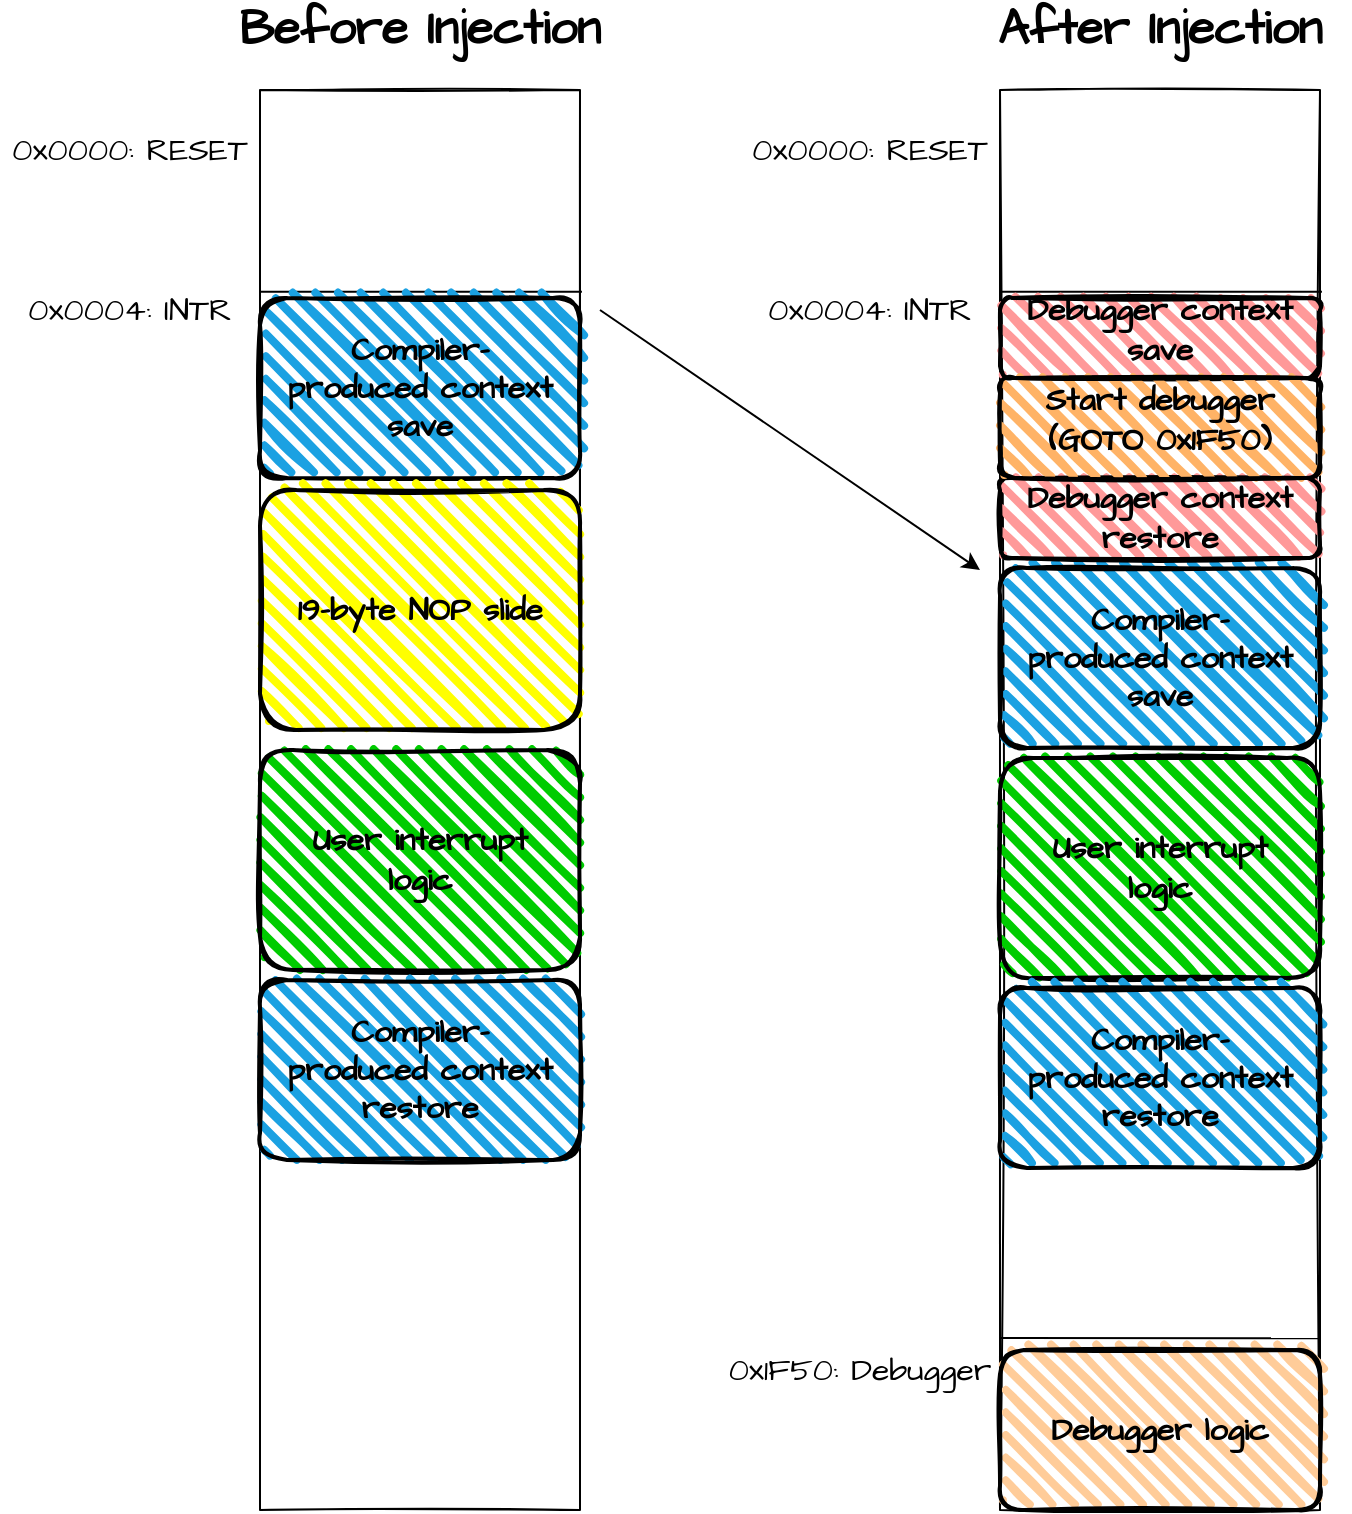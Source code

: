 <mxfile version="13.7.8" type="device"><diagram id="fbvAIdhng8Jhwm2fm62t" name="Page-1"><mxGraphModel dx="1422" dy="700" grid="1" gridSize="10" guides="1" tooltips="1" connect="1" arrows="1" fold="1" page="1" pageScale="1" pageWidth="850" pageHeight="1100" math="0" shadow="0"><root><mxCell id="0"/><mxCell id="1" parent="0"/><mxCell id="6QSeg8sD3gBiwQOqvMBP-2" value="" style="rounded=0;whiteSpace=wrap;html=1;sketch=1;" parent="1" vertex="1"><mxGeometry x="210" y="120" width="160" height="710" as="geometry"/></mxCell><mxCell id="6QSeg8sD3gBiwQOqvMBP-3" value="" style="endArrow=none;html=1;entryX=1.006;entryY=0.142;entryDx=0;entryDy=0;entryPerimeter=0;exitX=0;exitY=0.142;exitDx=0;exitDy=0;exitPerimeter=0;" parent="1" source="6QSeg8sD3gBiwQOqvMBP-2" target="6QSeg8sD3gBiwQOqvMBP-2" edge="1"><mxGeometry width="50" height="50" relative="1" as="geometry"><mxPoint x="400" y="420" as="sourcePoint"/><mxPoint x="450" y="370" as="targetPoint"/></mxGeometry></mxCell><mxCell id="6QSeg8sD3gBiwQOqvMBP-4" value="0x0000: RESET" style="text;html=1;strokeColor=none;fillColor=none;align=center;verticalAlign=middle;whiteSpace=wrap;rounded=0;sketch=1;fontFamily=Architects Daughter;fontSize=16;fontSource=https%3A%2F%2Ffonts.googleapis.com%2Fcss%3Ffamily%3DArchitects%2BDaughter;" parent="1" vertex="1"><mxGeometry x="80" y="140" width="130" height="20" as="geometry"/></mxCell><mxCell id="6QSeg8sD3gBiwQOqvMBP-5" value="0x0004: INTR" style="text;html=1;strokeColor=none;fillColor=none;align=center;verticalAlign=middle;whiteSpace=wrap;rounded=0;sketch=1;fontFamily=Architects Daughter;fontSize=16;fontSource=https%3A%2F%2Ffonts.googleapis.com%2Fcss%3Ffamily%3DArchitects%2BDaughter;" parent="1" vertex="1"><mxGeometry x="80" y="220" width="130" height="20" as="geometry"/></mxCell><mxCell id="6QSeg8sD3gBiwQOqvMBP-12" value="" style="rounded=1;whiteSpace=wrap;html=1;strokeWidth=2;fillWeight=4;hachureGap=8;hachureAngle=45;fillColor=#1ba1e2;sketch=1;fontFamily=Architects Daughter;fontSize=16;" parent="1" vertex="1"><mxGeometry x="210" y="224" width="160" height="90" as="geometry"/></mxCell><mxCell id="6QSeg8sD3gBiwQOqvMBP-6" value="Compiler-produced context save" style="text;html=1;strokeColor=none;fillColor=none;align=center;verticalAlign=middle;whiteSpace=wrap;rounded=0;sketch=1;fontFamily=Architects Daughter;fontSize=16;fontStyle=1" parent="1" vertex="1"><mxGeometry x="220" y="254" width="140" height="30" as="geometry"/></mxCell><mxCell id="6QSeg8sD3gBiwQOqvMBP-13" value="" style="rounded=1;whiteSpace=wrap;html=1;strokeWidth=2;fillWeight=4;hachureGap=8;hachureAngle=45;sketch=1;fontFamily=Architects Daughter;fontSize=16;fillColor=#FFFF00;" parent="1" vertex="1"><mxGeometry x="210" y="320" width="160" height="120" as="geometry"/></mxCell><mxCell id="6QSeg8sD3gBiwQOqvMBP-14" value="19-byte NOP slide" style="text;html=1;strokeColor=none;fillColor=none;align=center;verticalAlign=middle;whiteSpace=wrap;rounded=0;sketch=1;fontFamily=Architects Daughter;fontSize=16;fontStyle=1" parent="1" vertex="1"><mxGeometry x="220" y="365" width="140" height="30" as="geometry"/></mxCell><mxCell id="6QSeg8sD3gBiwQOqvMBP-15" value="" style="rounded=1;whiteSpace=wrap;html=1;strokeWidth=2;fillWeight=4;hachureGap=8;hachureAngle=45;sketch=1;fontFamily=Architects Daughter;fontSize=16;fillColor=#00CC00;" parent="1" vertex="1"><mxGeometry x="210" y="450" width="160" height="110" as="geometry"/></mxCell><mxCell id="6QSeg8sD3gBiwQOqvMBP-16" value="User interrupt logic" style="text;html=1;strokeColor=none;fillColor=none;align=center;verticalAlign=middle;whiteSpace=wrap;rounded=0;sketch=1;fontFamily=Architects Daughter;fontSize=16;fontStyle=1" parent="1" vertex="1"><mxGeometry x="220" y="490" width="140" height="30" as="geometry"/></mxCell><mxCell id="6QSeg8sD3gBiwQOqvMBP-17" value="" style="rounded=0;whiteSpace=wrap;html=1;sketch=1;" parent="1" vertex="1"><mxGeometry x="580" y="120" width="160" height="710" as="geometry"/></mxCell><mxCell id="6QSeg8sD3gBiwQOqvMBP-18" value="" style="endArrow=none;html=1;entryX=1.006;entryY=0.142;entryDx=0;entryDy=0;entryPerimeter=0;exitX=0;exitY=0.142;exitDx=0;exitDy=0;exitPerimeter=0;" parent="1" source="6QSeg8sD3gBiwQOqvMBP-17" target="6QSeg8sD3gBiwQOqvMBP-17" edge="1"><mxGeometry width="50" height="50" relative="1" as="geometry"><mxPoint x="770" y="420" as="sourcePoint"/><mxPoint x="820" y="370" as="targetPoint"/></mxGeometry></mxCell><mxCell id="6QSeg8sD3gBiwQOqvMBP-19" value="0x0000: RESET" style="text;html=1;strokeColor=none;fillColor=none;align=center;verticalAlign=middle;whiteSpace=wrap;rounded=0;sketch=1;fontFamily=Architects Daughter;fontSize=16;fontSource=https%3A%2F%2Ffonts.googleapis.com%2Fcss%3Ffamily%3DArchitects%2BDaughter;" parent="1" vertex="1"><mxGeometry x="450" y="140" width="130" height="20" as="geometry"/></mxCell><mxCell id="6QSeg8sD3gBiwQOqvMBP-20" value="0x0004: INTR" style="text;html=1;strokeColor=none;fillColor=none;align=center;verticalAlign=middle;whiteSpace=wrap;rounded=0;sketch=1;fontFamily=Architects Daughter;fontSize=16;fontSource=https%3A%2F%2Ffonts.googleapis.com%2Fcss%3Ffamily%3DArchitects%2BDaughter;" parent="1" vertex="1"><mxGeometry x="450" y="220" width="130" height="20" as="geometry"/></mxCell><mxCell id="6QSeg8sD3gBiwQOqvMBP-21" value="" style="rounded=1;whiteSpace=wrap;html=1;strokeWidth=2;fillWeight=4;hachureGap=8;hachureAngle=45;fillColor=#1ba1e2;sketch=1;fontFamily=Architects Daughter;fontSize=16;" parent="1" vertex="1"><mxGeometry x="580" y="359" width="160" height="90" as="geometry"/></mxCell><mxCell id="6QSeg8sD3gBiwQOqvMBP-22" value="Compiler-produced context save" style="text;html=1;strokeColor=none;fillColor=none;align=center;verticalAlign=middle;whiteSpace=wrap;rounded=0;sketch=1;fontFamily=Architects Daughter;fontSize=16;fontStyle=1" parent="1" vertex="1"><mxGeometry x="590" y="389" width="140" height="30" as="geometry"/></mxCell><mxCell id="6QSeg8sD3gBiwQOqvMBP-25" value="" style="rounded=1;whiteSpace=wrap;html=1;strokeWidth=2;fillWeight=4;hachureGap=8;hachureAngle=45;sketch=1;fontFamily=Architects Daughter;fontSize=16;fillColor=#00CC00;" parent="1" vertex="1"><mxGeometry x="580" y="454" width="160" height="110" as="geometry"/></mxCell><mxCell id="6QSeg8sD3gBiwQOqvMBP-26" value="User interrupt logic" style="text;html=1;strokeColor=none;fillColor=none;align=center;verticalAlign=middle;whiteSpace=wrap;rounded=0;sketch=1;fontFamily=Architects Daughter;fontSize=16;fontStyle=1" parent="1" vertex="1"><mxGeometry x="590" y="494" width="140" height="30" as="geometry"/></mxCell><mxCell id="6QSeg8sD3gBiwQOqvMBP-27" value="" style="rounded=1;whiteSpace=wrap;html=1;strokeWidth=2;fillWeight=4;hachureGap=8;hachureAngle=45;sketch=1;fontFamily=Architects Daughter;fontSize=16;fillColor=#FF9999;" parent="1" vertex="1"><mxGeometry x="580" y="224" width="160" height="40" as="geometry"/></mxCell><mxCell id="6QSeg8sD3gBiwQOqvMBP-28" value="Debugger context save" style="text;html=1;strokeColor=none;fillColor=none;align=center;verticalAlign=middle;whiteSpace=wrap;rounded=0;sketch=1;fontFamily=Architects Daughter;fontSize=16;fontStyle=1" parent="1" vertex="1"><mxGeometry x="580" y="230" width="160" height="20" as="geometry"/></mxCell><mxCell id="6QSeg8sD3gBiwQOqvMBP-29" value="" style="rounded=1;whiteSpace=wrap;html=1;strokeWidth=2;fillWeight=4;hachureGap=8;hachureAngle=45;sketch=1;fontFamily=Architects Daughter;fontSize=16;fillColor=#FF9999;" parent="1" vertex="1"><mxGeometry x="580" y="314" width="160" height="40" as="geometry"/></mxCell><mxCell id="6QSeg8sD3gBiwQOqvMBP-30" value="Debugger context restore" style="text;html=1;strokeColor=none;fillColor=none;align=center;verticalAlign=middle;whiteSpace=wrap;rounded=0;sketch=1;fontFamily=Architects Daughter;fontSize=16;fontStyle=1" parent="1" vertex="1"><mxGeometry x="580" y="324" width="160" height="20" as="geometry"/></mxCell><mxCell id="6QSeg8sD3gBiwQOqvMBP-31" value="" style="rounded=1;whiteSpace=wrap;html=1;strokeWidth=2;fillWeight=4;hachureGap=8;hachureAngle=45;fillColor=#1ba1e2;sketch=1;fontFamily=Architects Daughter;fontSize=16;" parent="1" vertex="1"><mxGeometry x="580" y="569" width="160" height="90" as="geometry"/></mxCell><mxCell id="6QSeg8sD3gBiwQOqvMBP-32" value="Compiler-produced context restore" style="text;html=1;strokeColor=none;fillColor=none;align=center;verticalAlign=middle;whiteSpace=wrap;rounded=0;sketch=1;fontFamily=Architects Daughter;fontSize=16;fontStyle=1" parent="1" vertex="1"><mxGeometry x="590" y="599" width="140" height="30" as="geometry"/></mxCell><mxCell id="6QSeg8sD3gBiwQOqvMBP-33" value="" style="rounded=1;whiteSpace=wrap;html=1;strokeWidth=2;fillWeight=4;hachureGap=8;hachureAngle=45;fillColor=#1ba1e2;sketch=1;fontFamily=Architects Daughter;fontSize=16;" parent="1" vertex="1"><mxGeometry x="210" y="565" width="160" height="90" as="geometry"/></mxCell><mxCell id="6QSeg8sD3gBiwQOqvMBP-34" value="Compiler-produced context restore" style="text;html=1;strokeColor=none;fillColor=none;align=center;verticalAlign=middle;whiteSpace=wrap;rounded=0;sketch=1;fontFamily=Architects Daughter;fontSize=16;fontStyle=1" parent="1" vertex="1"><mxGeometry x="220" y="595" width="140" height="30" as="geometry"/></mxCell><mxCell id="6QSeg8sD3gBiwQOqvMBP-35" value="" style="rounded=1;whiteSpace=wrap;html=1;strokeWidth=2;fillWeight=4;hachureGap=8;hachureAngle=45;sketch=1;fontFamily=Architects Daughter;fontSize=16;fillColor=#FFB366;" parent="1" vertex="1"><mxGeometry x="580" y="264" width="160" height="50" as="geometry"/></mxCell><mxCell id="6QSeg8sD3gBiwQOqvMBP-36" value="Start debugger (GOTO 0x1F50)" style="text;html=1;strokeColor=none;fillColor=none;align=center;verticalAlign=middle;whiteSpace=wrap;rounded=0;sketch=1;fontFamily=Architects Daughter;fontSize=16;fontStyle=1" parent="1" vertex="1"><mxGeometry x="575" y="277.5" width="170" height="15" as="geometry"/></mxCell><mxCell id="6QSeg8sD3gBiwQOqvMBP-37" value="" style="endArrow=classic;html=1;fontFamily=Architects Daughter;fontSize=16;" parent="1" edge="1"><mxGeometry width="50" height="50" relative="1" as="geometry"><mxPoint x="380" y="230" as="sourcePoint"/><mxPoint x="570" y="360" as="targetPoint"/></mxGeometry></mxCell><mxCell id="6QSeg8sD3gBiwQOqvMBP-38" value="0x1F50: Debugger" style="text;html=1;strokeColor=none;fillColor=none;align=center;verticalAlign=middle;whiteSpace=wrap;rounded=0;sketch=1;fontFamily=Architects Daughter;fontSize=16;" parent="1" vertex="1"><mxGeometry x="425" y="750" width="170" height="20" as="geometry"/></mxCell><mxCell id="6QSeg8sD3gBiwQOqvMBP-40" value="" style="endArrow=none;html=1;fontFamily=Architects Daughter;fontSize=16;entryX=0.994;entryY=0.879;entryDx=0;entryDy=0;entryPerimeter=0;" parent="1" target="6QSeg8sD3gBiwQOqvMBP-17" edge="1"><mxGeometry width="50" height="50" relative="1" as="geometry"><mxPoint x="580" y="744" as="sourcePoint"/><mxPoint x="450" y="480" as="targetPoint"/></mxGeometry></mxCell><mxCell id="6QSeg8sD3gBiwQOqvMBP-41" value="&lt;b&gt;Debugger logic&lt;/b&gt;" style="rounded=1;whiteSpace=wrap;html=1;strokeWidth=2;fillWeight=4;hachureGap=8;hachureAngle=45;sketch=1;fontFamily=Architects Daughter;fontSize=16;fillColor=#FFCC99;" parent="1" vertex="1"><mxGeometry x="580" y="750" width="160" height="80" as="geometry"/></mxCell><mxCell id="6QSeg8sD3gBiwQOqvMBP-42" value="Before Injection" style="text;html=1;strokeColor=none;fillColor=none;align=center;verticalAlign=middle;whiteSpace=wrap;rounded=0;sketch=1;fontFamily=Architects Daughter;fontSize=24;fontStyle=1" parent="1" vertex="1"><mxGeometry x="195" y="80" width="190" height="20" as="geometry"/></mxCell><mxCell id="6QSeg8sD3gBiwQOqvMBP-43" value="After Injection" style="text;html=1;strokeColor=none;fillColor=none;align=center;verticalAlign=middle;whiteSpace=wrap;rounded=0;sketch=1;fontFamily=Architects Daughter;fontSize=24;fontStyle=1" parent="1" vertex="1"><mxGeometry x="565" y="80" width="190" height="20" as="geometry"/></mxCell></root></mxGraphModel></diagram></mxfile>